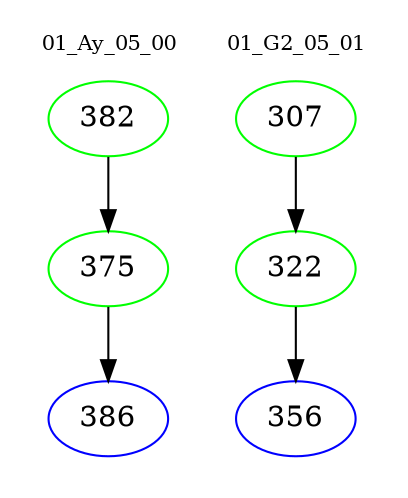 digraph{
subgraph cluster_0 {
color = white
label = "01_Ay_05_00";
fontsize=10;
T0_382 [label="382", color="green"]
T0_382 -> T0_375 [color="black"]
T0_375 [label="375", color="green"]
T0_375 -> T0_386 [color="black"]
T0_386 [label="386", color="blue"]
}
subgraph cluster_1 {
color = white
label = "01_G2_05_01";
fontsize=10;
T1_307 [label="307", color="green"]
T1_307 -> T1_322 [color="black"]
T1_322 [label="322", color="green"]
T1_322 -> T1_356 [color="black"]
T1_356 [label="356", color="blue"]
}
}
